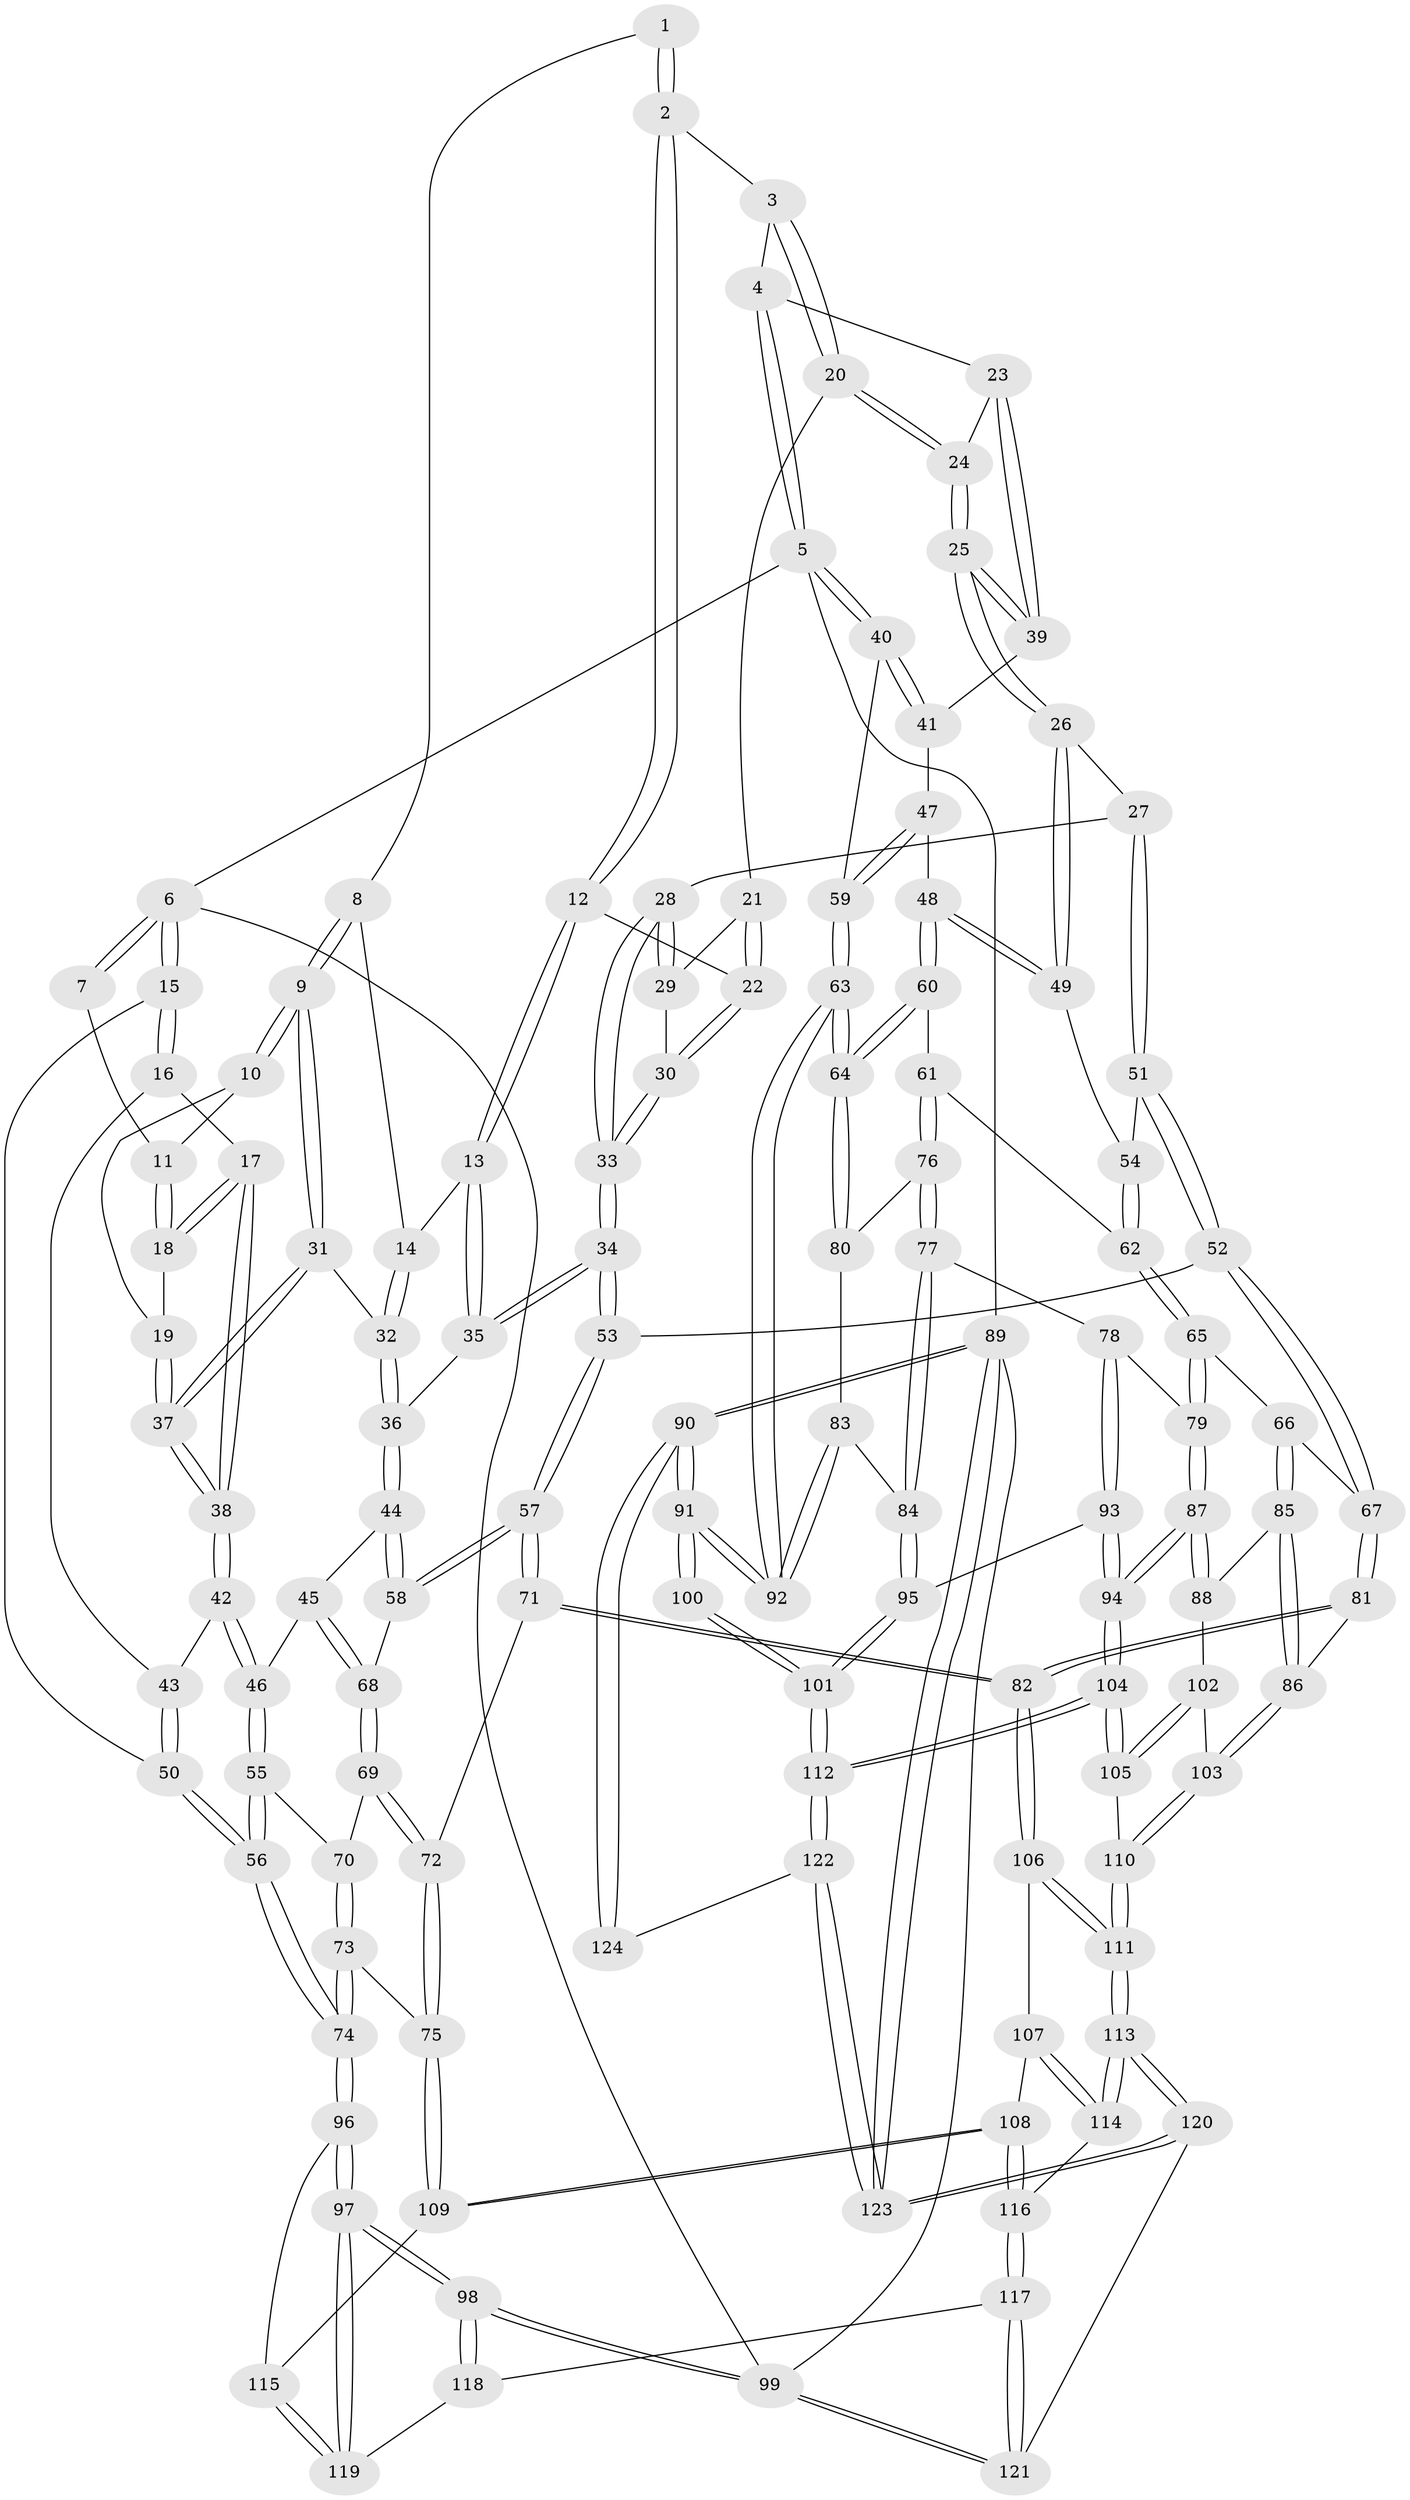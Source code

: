 // coarse degree distribution, {2: 0.08163265306122448, 6: 0.061224489795918366, 3: 0.12244897959183673, 5: 0.2857142857142857, 4: 0.3673469387755102, 8: 0.04081632653061224, 1: 0.02040816326530612, 7: 0.02040816326530612}
// Generated by graph-tools (version 1.1) at 2025/06/03/04/25 22:06:39]
// undirected, 124 vertices, 307 edges
graph export_dot {
graph [start="1"]
  node [color=gray90,style=filled];
  1 [pos="+0.4385983115105679+0"];
  2 [pos="+0.5305494272244564+0"];
  3 [pos="+0.6566519551243648+0"];
  4 [pos="+0.9004716794323562+0"];
  5 [pos="+1+0"];
  6 [pos="+0+0"];
  7 [pos="+0.17512970012170556+0"];
  8 [pos="+0.39878330011844715+0"];
  9 [pos="+0.2939073277458922+0.1007690657903421"];
  10 [pos="+0.16832097971822574+0"];
  11 [pos="+0.16688220489029973+0"];
  12 [pos="+0.48431994061635375+0.0879836156273392"];
  13 [pos="+0.45748180470948413+0.10941943338819211"];
  14 [pos="+0.3983114451425846+0.09087646691228139"];
  15 [pos="+0+0.11077229225798468"];
  16 [pos="+0.0062440035638926285+0.11263321876209571"];
  17 [pos="+0.03973960844213066+0.09703236394390548"];
  18 [pos="+0.07437859876074661+0.05467700888700045"];
  19 [pos="+0.194625854027511+0.11398063701336249"];
  20 [pos="+0.6461971948586117+0.011534296528805004"];
  21 [pos="+0.6425734349373413+0.018291200633859032"];
  22 [pos="+0.5329908336926484+0.10940941296344028"];
  23 [pos="+0.8702301798829534+0.08755039493811818"];
  24 [pos="+0.7157781269368899+0.12620821657525563"];
  25 [pos="+0.6990695302689981+0.2310694165102899"];
  26 [pos="+0.6917403756715977+0.24715690038124105"];
  27 [pos="+0.68920780087004+0.24782708035062387"];
  28 [pos="+0.6259383120941864+0.24652232986531464"];
  29 [pos="+0.6358737408196586+0.04433447104774584"];
  30 [pos="+0.5585189773886964+0.17252370408241202"];
  31 [pos="+0.29573588197908024+0.14046470362630167"];
  32 [pos="+0.30682209624151124+0.14604136115869715"];
  33 [pos="+0.5651920911622497+0.2594676667791915"];
  34 [pos="+0.5381688925636836+0.2774892140116278"];
  35 [pos="+0.4637610503560895+0.2516836113396496"];
  36 [pos="+0.38093479060393437+0.2578071771482363"];
  37 [pos="+0.21721215592113333+0.1569096506358255"];
  38 [pos="+0.1823422489670229+0.1916136899408907"];
  39 [pos="+0.876704188112617+0.11355870291776006"];
  40 [pos="+1+0.19078409775125965"];
  41 [pos="+0.9140446572446178+0.18378022915363598"];
  42 [pos="+0.15819139586540384+0.25872881010765736"];
  43 [pos="+0.07817686470828825+0.25992875406051696"];
  44 [pos="+0.31804507328374315+0.3402821753033119"];
  45 [pos="+0.20403269026775425+0.32357358693773386"];
  46 [pos="+0.1914871949223023+0.3164272197627919"];
  47 [pos="+0.8796392434161839+0.27027034930217797"];
  48 [pos="+0.8564894024272244+0.2998346688118194"];
  49 [pos="+0.8001311224553423+0.3006791954998762"];
  50 [pos="+0+0.4347975608556389"];
  51 [pos="+0.6851971543945032+0.38362863244635703"];
  52 [pos="+0.6496451860642534+0.47969492244554884"];
  53 [pos="+0.5426210830490475+0.4323136171786326"];
  54 [pos="+0.7705544564162282+0.3609280850337186"];
  55 [pos="+0.055931959860255544+0.4486425339813522"];
  56 [pos="+0+0.47525161121831955"];
  57 [pos="+0.40970415306343044+0.523953986710594"];
  58 [pos="+0.33863055093957656+0.4137795348082336"];
  59 [pos="+1+0.3877596575658218"];
  60 [pos="+0.8652633626648203+0.32036088532247425"];
  61 [pos="+0.8545146866896218+0.4931553139448"];
  62 [pos="+0.7448014387521522+0.48069908942805184"];
  63 [pos="+1+0.5207011753196843"];
  64 [pos="+1+0.5116274542354843"];
  65 [pos="+0.680463582822965+0.501136934605128"];
  66 [pos="+0.6713370230415907+0.4989809170638897"];
  67 [pos="+0.6669557095820838+0.49547790583106377"];
  68 [pos="+0.19920238402438967+0.4657400275840512"];
  69 [pos="+0.18947292453205133+0.4815259473928581"];
  70 [pos="+0.16375414338942637+0.49089264330988525"];
  71 [pos="+0.3859260878676036+0.606619197522232"];
  72 [pos="+0.38184071198802383+0.6079104534126889"];
  73 [pos="+0.16104989864991565+0.6082232336125373"];
  74 [pos="+0+0.5634252590566535"];
  75 [pos="+0.2432668511188482+0.6922002723505891"];
  76 [pos="+0.8598460910148825+0.49766817371534045"];
  77 [pos="+0.8255615642365798+0.6026215474459691"];
  78 [pos="+0.7525008801299279+0.6295035730472605"];
  79 [pos="+0.737518097030153+0.6212094643267575"];
  80 [pos="+0.8729131807206405+0.5002955761781454"];
  81 [pos="+0.447484288649711+0.6601648861031154"];
  82 [pos="+0.44231485536384724+0.6585539601575301"];
  83 [pos="+0.9115946114214495+0.6694823320408133"];
  84 [pos="+0.8898743986473472+0.6791385120418375"];
  85 [pos="+0.5829192621808098+0.6756891659832274"];
  86 [pos="+0.4752214838906197+0.6704490885765657"];
  87 [pos="+0.6282908028293261+0.7057165376742116"];
  88 [pos="+0.6039014808992623+0.690379328168902"];
  89 [pos="+1+1"];
  90 [pos="+1+1"];
  91 [pos="+1+0.775843012980042"];
  92 [pos="+1+0.6052653886154988"];
  93 [pos="+0.7581798657520741+0.6468451470863179"];
  94 [pos="+0.7006803588837133+0.8225399814567425"];
  95 [pos="+0.8503062859109526+0.7388657235327628"];
  96 [pos="+0+0.6072726457041726"];
  97 [pos="+0+0.9219230992849866"];
  98 [pos="+0+1"];
  99 [pos="+0+1"];
  100 [pos="+1+0.8212646899512303"];
  101 [pos="+0.8322899620726704+0.8262583715532831"];
  102 [pos="+0.5665451481538791+0.7784822660490973"];
  103 [pos="+0.5196465871283051+0.7757909064665279"];
  104 [pos="+0.7188034618638072+0.8700982531556054"];
  105 [pos="+0.6217868062793132+0.8784106937314883"];
  106 [pos="+0.42852393289465285+0.754479755162463"];
  107 [pos="+0.42643333964067154+0.7621776985255102"];
  108 [pos="+0.3152166240034234+0.8393349506661398"];
  109 [pos="+0.23043544447458011+0.7176747788308693"];
  110 [pos="+0.5543188796894482+0.8872951010693825"];
  111 [pos="+0.5503140491060688+0.8895599709625482"];
  112 [pos="+0.7549853991257047+0.8927494956593502"];
  113 [pos="+0.4936530756871382+0.9288755033597089"];
  114 [pos="+0.42599772562671756+0.8602114614947152"];
  115 [pos="+0.15826264257464903+0.7718021890919105"];
  116 [pos="+0.32408886358930217+0.8660080297334081"];
  117 [pos="+0.26122650411014886+1"];
  118 [pos="+0.1500671281860886+0.905661428480475"];
  119 [pos="+0.13286000698821498+0.8665387886945108"];
  120 [pos="+0.3908809343843217+1"];
  121 [pos="+0.31130260621718026+1"];
  122 [pos="+0.7857343522386909+1"];
  123 [pos="+0.7874565297849787+1"];
  124 [pos="+0.9563974857068471+0.9493258751949358"];
  1 -- 2;
  1 -- 2;
  1 -- 8;
  2 -- 3;
  2 -- 12;
  2 -- 12;
  3 -- 4;
  3 -- 20;
  3 -- 20;
  4 -- 5;
  4 -- 5;
  4 -- 23;
  5 -- 6;
  5 -- 40;
  5 -- 40;
  5 -- 89;
  6 -- 7;
  6 -- 7;
  6 -- 15;
  6 -- 15;
  6 -- 99;
  7 -- 11;
  8 -- 9;
  8 -- 9;
  8 -- 14;
  9 -- 10;
  9 -- 10;
  9 -- 31;
  9 -- 31;
  10 -- 11;
  10 -- 19;
  11 -- 18;
  11 -- 18;
  12 -- 13;
  12 -- 13;
  12 -- 22;
  13 -- 14;
  13 -- 35;
  13 -- 35;
  14 -- 32;
  14 -- 32;
  15 -- 16;
  15 -- 16;
  15 -- 50;
  16 -- 17;
  16 -- 43;
  17 -- 18;
  17 -- 18;
  17 -- 38;
  17 -- 38;
  18 -- 19;
  19 -- 37;
  19 -- 37;
  20 -- 21;
  20 -- 24;
  20 -- 24;
  21 -- 22;
  21 -- 22;
  21 -- 29;
  22 -- 30;
  22 -- 30;
  23 -- 24;
  23 -- 39;
  23 -- 39;
  24 -- 25;
  24 -- 25;
  25 -- 26;
  25 -- 26;
  25 -- 39;
  25 -- 39;
  26 -- 27;
  26 -- 49;
  26 -- 49;
  27 -- 28;
  27 -- 51;
  27 -- 51;
  28 -- 29;
  28 -- 29;
  28 -- 33;
  28 -- 33;
  29 -- 30;
  30 -- 33;
  30 -- 33;
  31 -- 32;
  31 -- 37;
  31 -- 37;
  32 -- 36;
  32 -- 36;
  33 -- 34;
  33 -- 34;
  34 -- 35;
  34 -- 35;
  34 -- 53;
  34 -- 53;
  35 -- 36;
  36 -- 44;
  36 -- 44;
  37 -- 38;
  37 -- 38;
  38 -- 42;
  38 -- 42;
  39 -- 41;
  40 -- 41;
  40 -- 41;
  40 -- 59;
  41 -- 47;
  42 -- 43;
  42 -- 46;
  42 -- 46;
  43 -- 50;
  43 -- 50;
  44 -- 45;
  44 -- 58;
  44 -- 58;
  45 -- 46;
  45 -- 68;
  45 -- 68;
  46 -- 55;
  46 -- 55;
  47 -- 48;
  47 -- 59;
  47 -- 59;
  48 -- 49;
  48 -- 49;
  48 -- 60;
  48 -- 60;
  49 -- 54;
  50 -- 56;
  50 -- 56;
  51 -- 52;
  51 -- 52;
  51 -- 54;
  52 -- 53;
  52 -- 67;
  52 -- 67;
  53 -- 57;
  53 -- 57;
  54 -- 62;
  54 -- 62;
  55 -- 56;
  55 -- 56;
  55 -- 70;
  56 -- 74;
  56 -- 74;
  57 -- 58;
  57 -- 58;
  57 -- 71;
  57 -- 71;
  58 -- 68;
  59 -- 63;
  59 -- 63;
  60 -- 61;
  60 -- 64;
  60 -- 64;
  61 -- 62;
  61 -- 76;
  61 -- 76;
  62 -- 65;
  62 -- 65;
  63 -- 64;
  63 -- 64;
  63 -- 92;
  63 -- 92;
  64 -- 80;
  64 -- 80;
  65 -- 66;
  65 -- 79;
  65 -- 79;
  66 -- 67;
  66 -- 85;
  66 -- 85;
  67 -- 81;
  67 -- 81;
  68 -- 69;
  68 -- 69;
  69 -- 70;
  69 -- 72;
  69 -- 72;
  70 -- 73;
  70 -- 73;
  71 -- 72;
  71 -- 82;
  71 -- 82;
  72 -- 75;
  72 -- 75;
  73 -- 74;
  73 -- 74;
  73 -- 75;
  74 -- 96;
  74 -- 96;
  75 -- 109;
  75 -- 109;
  76 -- 77;
  76 -- 77;
  76 -- 80;
  77 -- 78;
  77 -- 84;
  77 -- 84;
  78 -- 79;
  78 -- 93;
  78 -- 93;
  79 -- 87;
  79 -- 87;
  80 -- 83;
  81 -- 82;
  81 -- 82;
  81 -- 86;
  82 -- 106;
  82 -- 106;
  83 -- 84;
  83 -- 92;
  83 -- 92;
  84 -- 95;
  84 -- 95;
  85 -- 86;
  85 -- 86;
  85 -- 88;
  86 -- 103;
  86 -- 103;
  87 -- 88;
  87 -- 88;
  87 -- 94;
  87 -- 94;
  88 -- 102;
  89 -- 90;
  89 -- 90;
  89 -- 123;
  89 -- 123;
  89 -- 99;
  90 -- 91;
  90 -- 91;
  90 -- 124;
  90 -- 124;
  91 -- 92;
  91 -- 92;
  91 -- 100;
  91 -- 100;
  93 -- 94;
  93 -- 94;
  93 -- 95;
  94 -- 104;
  94 -- 104;
  95 -- 101;
  95 -- 101;
  96 -- 97;
  96 -- 97;
  96 -- 115;
  97 -- 98;
  97 -- 98;
  97 -- 119;
  97 -- 119;
  98 -- 99;
  98 -- 99;
  98 -- 118;
  98 -- 118;
  99 -- 121;
  99 -- 121;
  100 -- 101;
  100 -- 101;
  101 -- 112;
  101 -- 112;
  102 -- 103;
  102 -- 105;
  102 -- 105;
  103 -- 110;
  103 -- 110;
  104 -- 105;
  104 -- 105;
  104 -- 112;
  104 -- 112;
  105 -- 110;
  106 -- 107;
  106 -- 111;
  106 -- 111;
  107 -- 108;
  107 -- 114;
  107 -- 114;
  108 -- 109;
  108 -- 109;
  108 -- 116;
  108 -- 116;
  109 -- 115;
  110 -- 111;
  110 -- 111;
  111 -- 113;
  111 -- 113;
  112 -- 122;
  112 -- 122;
  113 -- 114;
  113 -- 114;
  113 -- 120;
  113 -- 120;
  114 -- 116;
  115 -- 119;
  115 -- 119;
  116 -- 117;
  116 -- 117;
  117 -- 118;
  117 -- 121;
  117 -- 121;
  118 -- 119;
  120 -- 121;
  120 -- 123;
  120 -- 123;
  122 -- 123;
  122 -- 123;
  122 -- 124;
}
